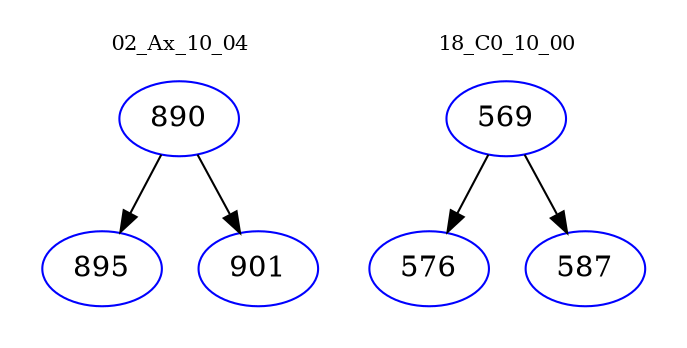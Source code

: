 digraph{
subgraph cluster_0 {
color = white
label = "02_Ax_10_04";
fontsize=10;
T0_890 [label="890", color="blue"]
T0_890 -> T0_895 [color="black"]
T0_895 [label="895", color="blue"]
T0_890 -> T0_901 [color="black"]
T0_901 [label="901", color="blue"]
}
subgraph cluster_1 {
color = white
label = "18_C0_10_00";
fontsize=10;
T1_569 [label="569", color="blue"]
T1_569 -> T1_576 [color="black"]
T1_576 [label="576", color="blue"]
T1_569 -> T1_587 [color="black"]
T1_587 [label="587", color="blue"]
}
}
